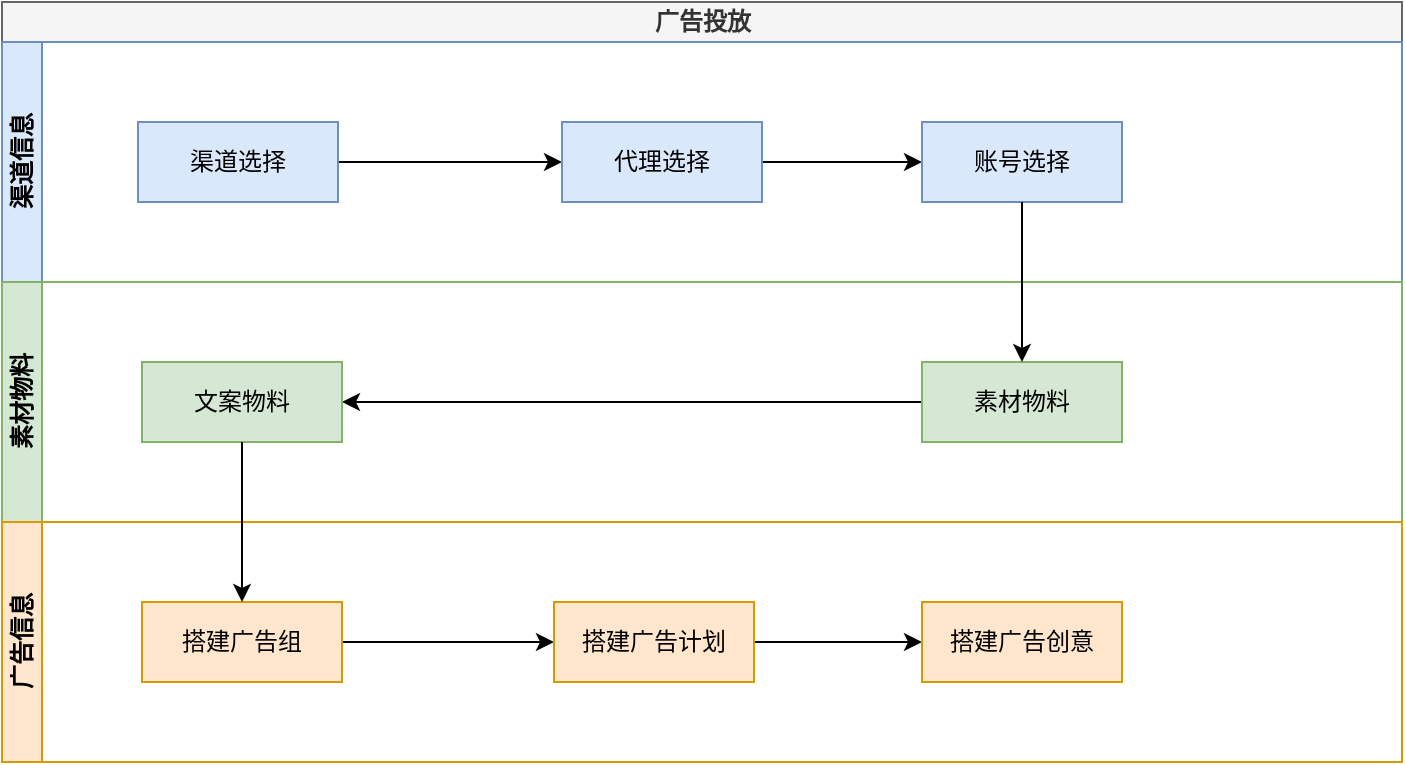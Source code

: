 <mxfile version="21.0.6" type="github">
  <diagram name="第 1 页" id="oKB7PGhrcwdsG01SjmVn">
    <mxGraphModel dx="1026" dy="635" grid="1" gridSize="10" guides="1" tooltips="1" connect="1" arrows="1" fold="1" page="1" pageScale="1" pageWidth="827" pageHeight="1169" math="0" shadow="0">
      <root>
        <mxCell id="0" />
        <mxCell id="1" parent="0" />
        <mxCell id="a5jm0MHKyXPp2-YY7ml5-1" value="广告投放" style="swimlane;childLayout=stackLayout;resizeParent=1;resizeParentMax=0;horizontal=1;startSize=20;horizontalStack=0;html=1;fillColor=#f5f5f5;fontColor=#333333;strokeColor=#666666;" vertex="1" parent="1">
          <mxGeometry x="64" y="90" width="700" height="380" as="geometry" />
        </mxCell>
        <mxCell id="a5jm0MHKyXPp2-YY7ml5-2" value="渠道信息" style="swimlane;startSize=20;horizontal=0;html=1;fillColor=#dae8fc;strokeColor=#6c8ebf;" vertex="1" parent="a5jm0MHKyXPp2-YY7ml5-1">
          <mxGeometry y="20" width="700" height="120" as="geometry" />
        </mxCell>
        <mxCell id="a5jm0MHKyXPp2-YY7ml5-18" style="edgeStyle=orthogonalEdgeStyle;rounded=0;orthogonalLoop=1;jettySize=auto;html=1;entryX=0;entryY=0.5;entryDx=0;entryDy=0;" edge="1" parent="a5jm0MHKyXPp2-YY7ml5-2" source="a5jm0MHKyXPp2-YY7ml5-14" target="a5jm0MHKyXPp2-YY7ml5-15">
          <mxGeometry relative="1" as="geometry" />
        </mxCell>
        <mxCell id="a5jm0MHKyXPp2-YY7ml5-14" value="渠道选择" style="whiteSpace=wrap;html=1;fillColor=#dae8fc;strokeColor=#6c8ebf;" vertex="1" parent="a5jm0MHKyXPp2-YY7ml5-2">
          <mxGeometry x="68" y="40" width="100" height="40" as="geometry" />
        </mxCell>
        <mxCell id="a5jm0MHKyXPp2-YY7ml5-17" value="" style="edgeStyle=orthogonalEdgeStyle;rounded=0;orthogonalLoop=1;jettySize=auto;html=1;" edge="1" parent="a5jm0MHKyXPp2-YY7ml5-2" source="a5jm0MHKyXPp2-YY7ml5-15" target="a5jm0MHKyXPp2-YY7ml5-16">
          <mxGeometry relative="1" as="geometry" />
        </mxCell>
        <mxCell id="a5jm0MHKyXPp2-YY7ml5-15" value="代理选择" style="whiteSpace=wrap;html=1;fillColor=#dae8fc;strokeColor=#6c8ebf;" vertex="1" parent="a5jm0MHKyXPp2-YY7ml5-2">
          <mxGeometry x="280" y="40" width="100" height="40" as="geometry" />
        </mxCell>
        <mxCell id="a5jm0MHKyXPp2-YY7ml5-16" value="账号选择" style="whiteSpace=wrap;html=1;fillColor=#dae8fc;strokeColor=#6c8ebf;" vertex="1" parent="a5jm0MHKyXPp2-YY7ml5-2">
          <mxGeometry x="460" y="40" width="100" height="40" as="geometry" />
        </mxCell>
        <mxCell id="a5jm0MHKyXPp2-YY7ml5-3" value="素材物料" style="swimlane;startSize=20;horizontal=0;html=1;fillColor=#d5e8d4;strokeColor=#82b366;" vertex="1" parent="a5jm0MHKyXPp2-YY7ml5-1">
          <mxGeometry y="140" width="700" height="120" as="geometry" />
        </mxCell>
        <mxCell id="a5jm0MHKyXPp2-YY7ml5-21" value="" style="edgeStyle=orthogonalEdgeStyle;rounded=0;orthogonalLoop=1;jettySize=auto;html=1;" edge="1" parent="a5jm0MHKyXPp2-YY7ml5-3" source="a5jm0MHKyXPp2-YY7ml5-19" target="a5jm0MHKyXPp2-YY7ml5-20">
          <mxGeometry relative="1" as="geometry" />
        </mxCell>
        <mxCell id="a5jm0MHKyXPp2-YY7ml5-19" value="素材物料" style="whiteSpace=wrap;html=1;fillColor=#d5e8d4;strokeColor=#82b366;" vertex="1" parent="a5jm0MHKyXPp2-YY7ml5-3">
          <mxGeometry x="460" y="40" width="100" height="40" as="geometry" />
        </mxCell>
        <mxCell id="a5jm0MHKyXPp2-YY7ml5-20" value="文案物料" style="whiteSpace=wrap;html=1;fillColor=#d5e8d4;strokeColor=#82b366;" vertex="1" parent="a5jm0MHKyXPp2-YY7ml5-3">
          <mxGeometry x="70" y="40" width="100" height="40" as="geometry" />
        </mxCell>
        <mxCell id="a5jm0MHKyXPp2-YY7ml5-4" value="广告信息" style="swimlane;startSize=20;horizontal=0;html=1;fillColor=#ffe6cc;strokeColor=#d79b00;" vertex="1" parent="a5jm0MHKyXPp2-YY7ml5-1">
          <mxGeometry y="260" width="700" height="120" as="geometry" />
        </mxCell>
        <mxCell id="a5jm0MHKyXPp2-YY7ml5-38" style="edgeStyle=orthogonalEdgeStyle;rounded=0;orthogonalLoop=1;jettySize=auto;html=1;entryX=0;entryY=0.5;entryDx=0;entryDy=0;" edge="1" parent="a5jm0MHKyXPp2-YY7ml5-4" source="a5jm0MHKyXPp2-YY7ml5-34" target="a5jm0MHKyXPp2-YY7ml5-35">
          <mxGeometry relative="1" as="geometry" />
        </mxCell>
        <mxCell id="a5jm0MHKyXPp2-YY7ml5-34" value="搭建广告组" style="whiteSpace=wrap;html=1;fillColor=#ffe6cc;strokeColor=#d79b00;" vertex="1" parent="a5jm0MHKyXPp2-YY7ml5-4">
          <mxGeometry x="70" y="40" width="100" height="40" as="geometry" />
        </mxCell>
        <mxCell id="a5jm0MHKyXPp2-YY7ml5-39" style="edgeStyle=orthogonalEdgeStyle;rounded=0;orthogonalLoop=1;jettySize=auto;html=1;entryX=0;entryY=0.5;entryDx=0;entryDy=0;" edge="1" parent="a5jm0MHKyXPp2-YY7ml5-4" source="a5jm0MHKyXPp2-YY7ml5-35" target="a5jm0MHKyXPp2-YY7ml5-36">
          <mxGeometry relative="1" as="geometry" />
        </mxCell>
        <mxCell id="a5jm0MHKyXPp2-YY7ml5-35" value="搭建广告计划" style="whiteSpace=wrap;html=1;fillColor=#ffe6cc;strokeColor=#d79b00;" vertex="1" parent="a5jm0MHKyXPp2-YY7ml5-4">
          <mxGeometry x="276" y="40" width="100" height="40" as="geometry" />
        </mxCell>
        <mxCell id="a5jm0MHKyXPp2-YY7ml5-36" value="搭建广告创意" style="whiteSpace=wrap;html=1;fillColor=#ffe6cc;strokeColor=#d79b00;" vertex="1" parent="a5jm0MHKyXPp2-YY7ml5-4">
          <mxGeometry x="460" y="40" width="100" height="40" as="geometry" />
        </mxCell>
        <mxCell id="a5jm0MHKyXPp2-YY7ml5-37" style="edgeStyle=orthogonalEdgeStyle;rounded=0;orthogonalLoop=1;jettySize=auto;html=1;entryX=0.5;entryY=0;entryDx=0;entryDy=0;" edge="1" parent="a5jm0MHKyXPp2-YY7ml5-1" source="a5jm0MHKyXPp2-YY7ml5-20" target="a5jm0MHKyXPp2-YY7ml5-34">
          <mxGeometry relative="1" as="geometry" />
        </mxCell>
        <mxCell id="a5jm0MHKyXPp2-YY7ml5-40" style="edgeStyle=orthogonalEdgeStyle;rounded=0;orthogonalLoop=1;jettySize=auto;html=1;entryX=0.5;entryY=0;entryDx=0;entryDy=0;" edge="1" parent="a5jm0MHKyXPp2-YY7ml5-1" source="a5jm0MHKyXPp2-YY7ml5-16" target="a5jm0MHKyXPp2-YY7ml5-19">
          <mxGeometry relative="1" as="geometry" />
        </mxCell>
      </root>
    </mxGraphModel>
  </diagram>
</mxfile>

